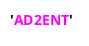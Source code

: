 {
  "sha1": "36uvj6idpew35vb7juv3h8qlzvm7rli",
  "insertion": {
    "when": "2024-05-30T20:48:20.202Z",
    "user": "plantuml@gmail.com"
  }
}
@startuml

	!define AD2ENT <color:fuchsia>AD2ENT</color>

	title 'AD2ENT'

@enduml
